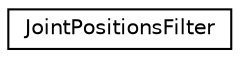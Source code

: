 digraph "Graphical Class Hierarchy"
{
  edge [fontname="Helvetica",fontsize="10",labelfontname="Helvetica",labelfontsize="10"];
  node [fontname="Helvetica",fontsize="10",shape=record];
  rankdir="LR";
  Node0 [label="JointPositionsFilter",height=0.2,width=0.4,color="black", fillcolor="white", style="filled",URL="$class_joint_positions_filter.html",tooltip="Implementation of a Holt Double Exponential Smoothing filter. The double exponential smooths the curv..."];
}
